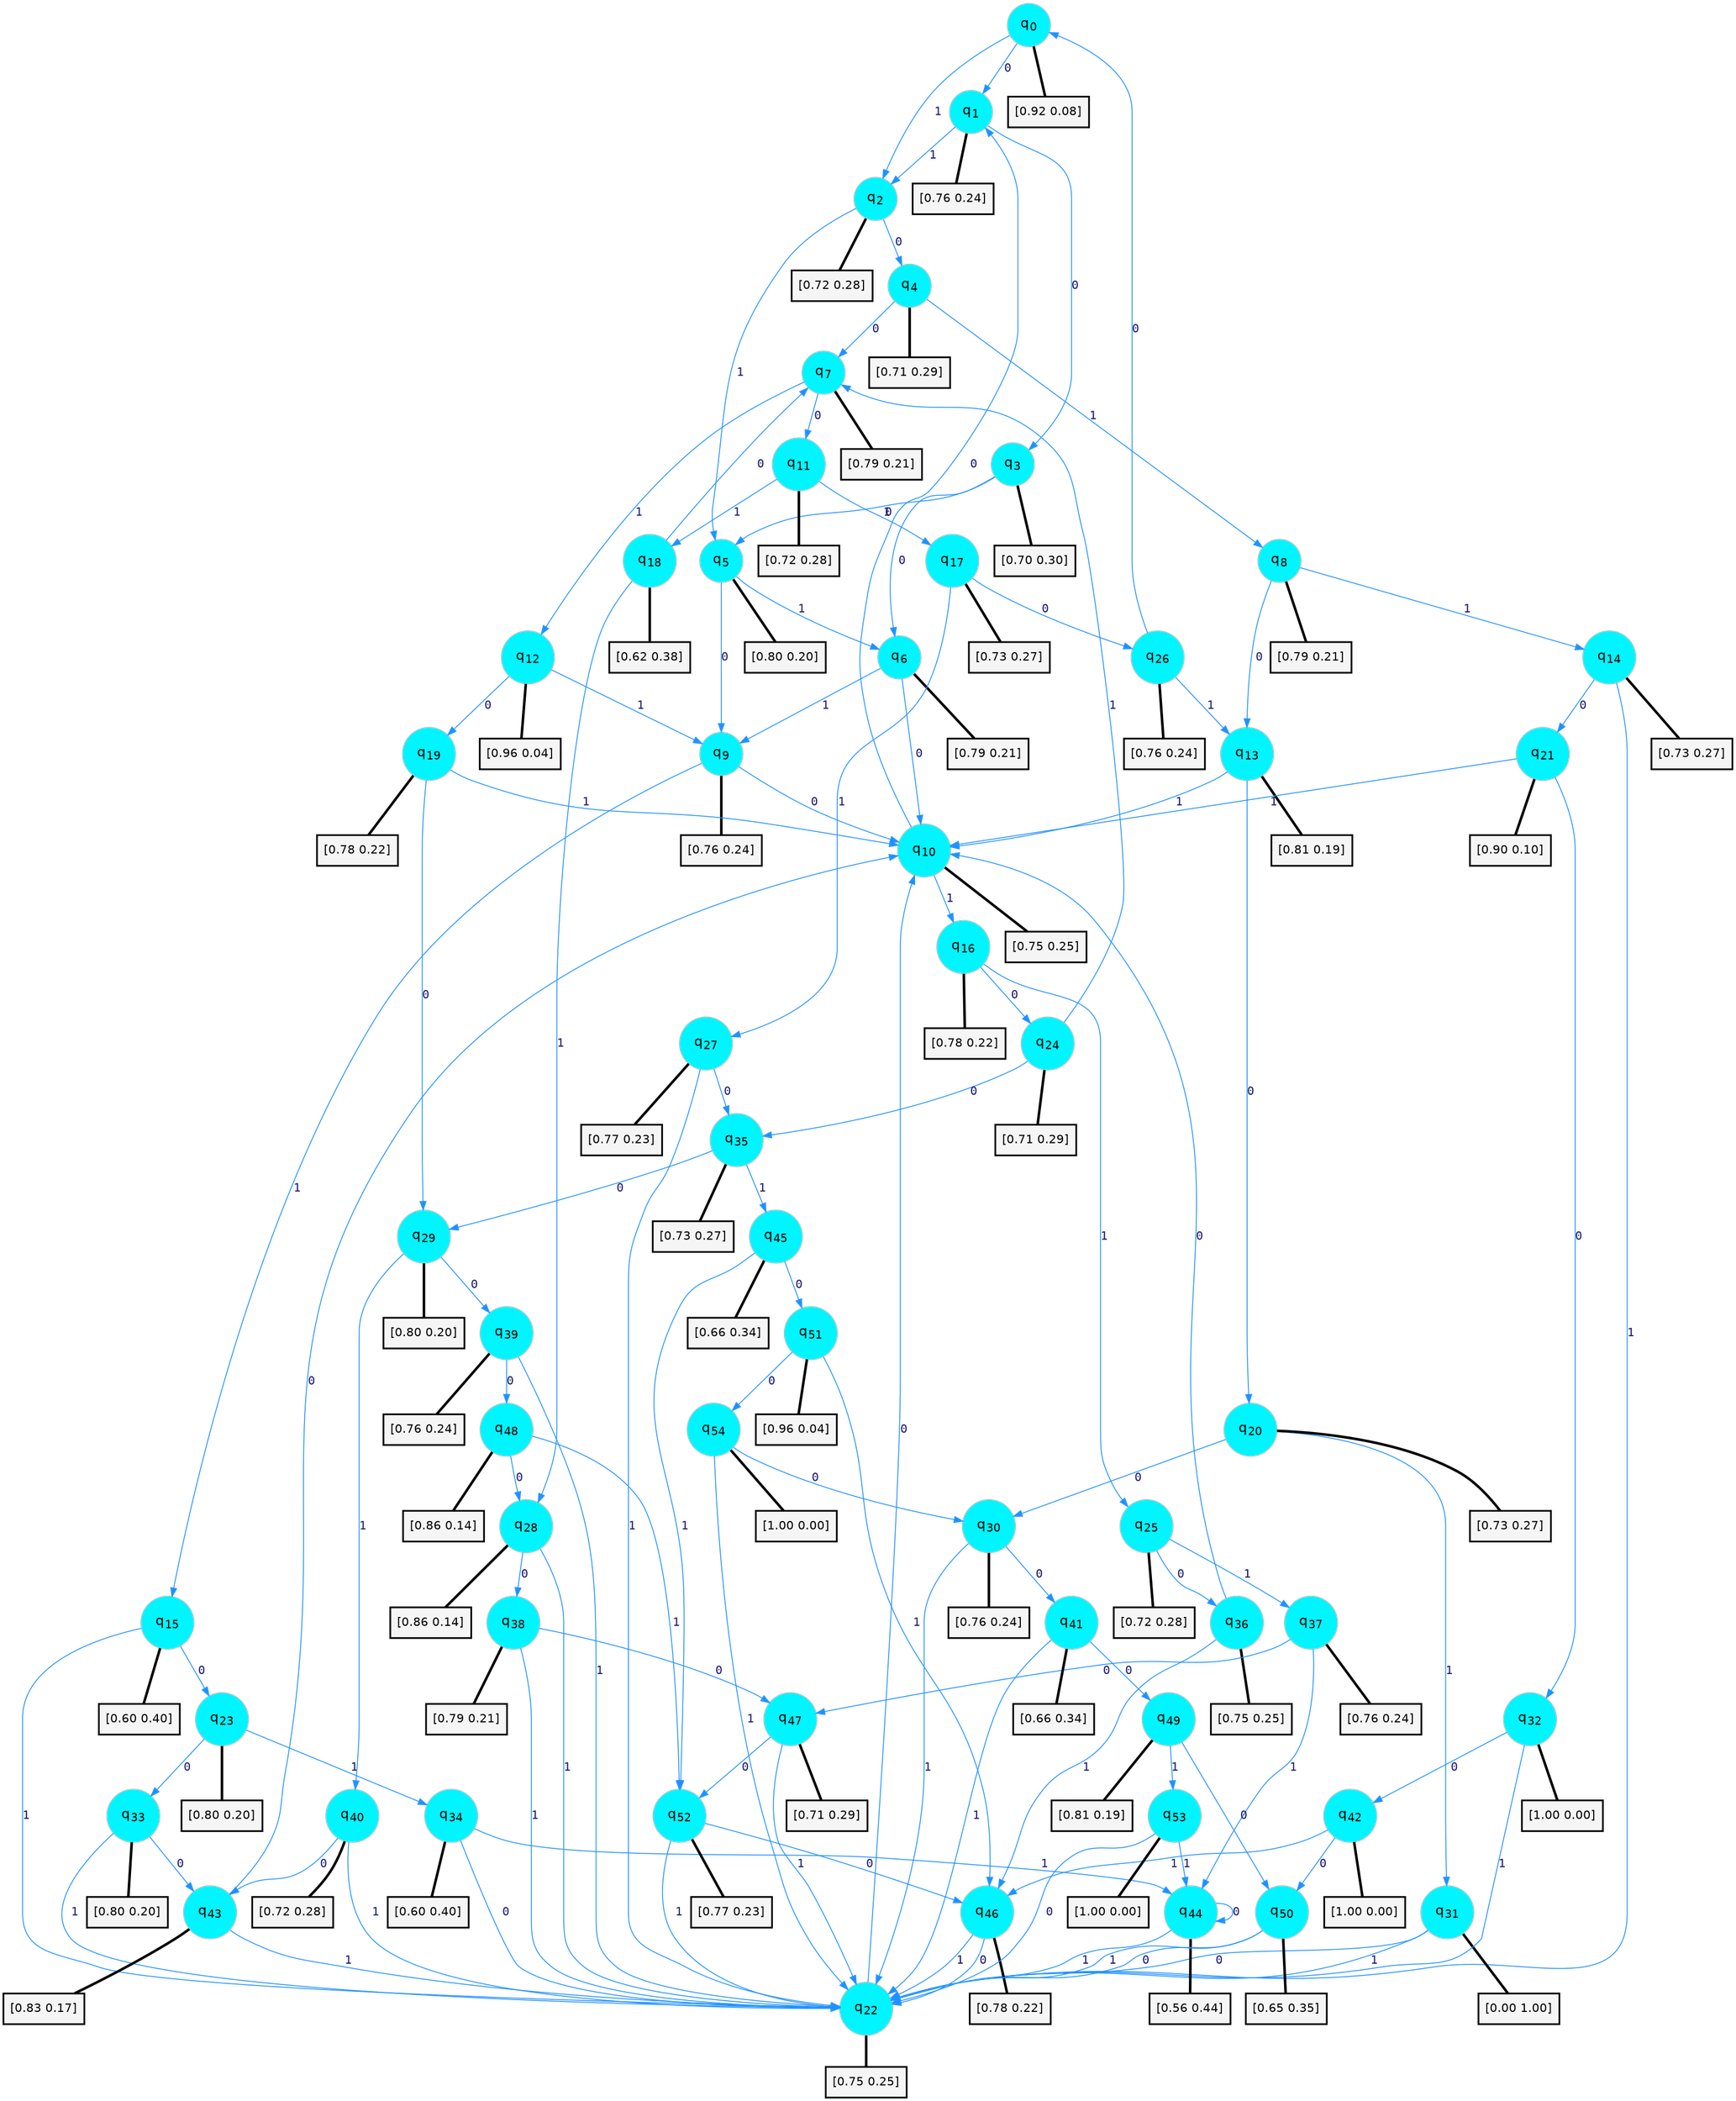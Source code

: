 digraph G {
graph [
bgcolor=transparent, dpi=300, rankdir=TD, size="40,25"];
node [
color=gray, fillcolor=turquoise1, fontcolor=black, fontname=Helvetica, fontsize=16, fontweight=bold, shape=circle, style=filled];
edge [
arrowsize=1, color=dodgerblue1, fontcolor=midnightblue, fontname=courier, fontweight=bold, penwidth=1, style=solid, weight=20];
0[label=<q<SUB>0</SUB>>];
1[label=<q<SUB>1</SUB>>];
2[label=<q<SUB>2</SUB>>];
3[label=<q<SUB>3</SUB>>];
4[label=<q<SUB>4</SUB>>];
5[label=<q<SUB>5</SUB>>];
6[label=<q<SUB>6</SUB>>];
7[label=<q<SUB>7</SUB>>];
8[label=<q<SUB>8</SUB>>];
9[label=<q<SUB>9</SUB>>];
10[label=<q<SUB>10</SUB>>];
11[label=<q<SUB>11</SUB>>];
12[label=<q<SUB>12</SUB>>];
13[label=<q<SUB>13</SUB>>];
14[label=<q<SUB>14</SUB>>];
15[label=<q<SUB>15</SUB>>];
16[label=<q<SUB>16</SUB>>];
17[label=<q<SUB>17</SUB>>];
18[label=<q<SUB>18</SUB>>];
19[label=<q<SUB>19</SUB>>];
20[label=<q<SUB>20</SUB>>];
21[label=<q<SUB>21</SUB>>];
22[label=<q<SUB>22</SUB>>];
23[label=<q<SUB>23</SUB>>];
24[label=<q<SUB>24</SUB>>];
25[label=<q<SUB>25</SUB>>];
26[label=<q<SUB>26</SUB>>];
27[label=<q<SUB>27</SUB>>];
28[label=<q<SUB>28</SUB>>];
29[label=<q<SUB>29</SUB>>];
30[label=<q<SUB>30</SUB>>];
31[label=<q<SUB>31</SUB>>];
32[label=<q<SUB>32</SUB>>];
33[label=<q<SUB>33</SUB>>];
34[label=<q<SUB>34</SUB>>];
35[label=<q<SUB>35</SUB>>];
36[label=<q<SUB>36</SUB>>];
37[label=<q<SUB>37</SUB>>];
38[label=<q<SUB>38</SUB>>];
39[label=<q<SUB>39</SUB>>];
40[label=<q<SUB>40</SUB>>];
41[label=<q<SUB>41</SUB>>];
42[label=<q<SUB>42</SUB>>];
43[label=<q<SUB>43</SUB>>];
44[label=<q<SUB>44</SUB>>];
45[label=<q<SUB>45</SUB>>];
46[label=<q<SUB>46</SUB>>];
47[label=<q<SUB>47</SUB>>];
48[label=<q<SUB>48</SUB>>];
49[label=<q<SUB>49</SUB>>];
50[label=<q<SUB>50</SUB>>];
51[label=<q<SUB>51</SUB>>];
52[label=<q<SUB>52</SUB>>];
53[label=<q<SUB>53</SUB>>];
54[label=<q<SUB>54</SUB>>];
55[label="[0.92 0.08]", shape=box,fontcolor=black, fontname=Helvetica, fontsize=14, penwidth=2, fillcolor=whitesmoke,color=black];
56[label="[0.76 0.24]", shape=box,fontcolor=black, fontname=Helvetica, fontsize=14, penwidth=2, fillcolor=whitesmoke,color=black];
57[label="[0.72 0.28]", shape=box,fontcolor=black, fontname=Helvetica, fontsize=14, penwidth=2, fillcolor=whitesmoke,color=black];
58[label="[0.70 0.30]", shape=box,fontcolor=black, fontname=Helvetica, fontsize=14, penwidth=2, fillcolor=whitesmoke,color=black];
59[label="[0.71 0.29]", shape=box,fontcolor=black, fontname=Helvetica, fontsize=14, penwidth=2, fillcolor=whitesmoke,color=black];
60[label="[0.80 0.20]", shape=box,fontcolor=black, fontname=Helvetica, fontsize=14, penwidth=2, fillcolor=whitesmoke,color=black];
61[label="[0.79 0.21]", shape=box,fontcolor=black, fontname=Helvetica, fontsize=14, penwidth=2, fillcolor=whitesmoke,color=black];
62[label="[0.79 0.21]", shape=box,fontcolor=black, fontname=Helvetica, fontsize=14, penwidth=2, fillcolor=whitesmoke,color=black];
63[label="[0.79 0.21]", shape=box,fontcolor=black, fontname=Helvetica, fontsize=14, penwidth=2, fillcolor=whitesmoke,color=black];
64[label="[0.76 0.24]", shape=box,fontcolor=black, fontname=Helvetica, fontsize=14, penwidth=2, fillcolor=whitesmoke,color=black];
65[label="[0.75 0.25]", shape=box,fontcolor=black, fontname=Helvetica, fontsize=14, penwidth=2, fillcolor=whitesmoke,color=black];
66[label="[0.72 0.28]", shape=box,fontcolor=black, fontname=Helvetica, fontsize=14, penwidth=2, fillcolor=whitesmoke,color=black];
67[label="[0.96 0.04]", shape=box,fontcolor=black, fontname=Helvetica, fontsize=14, penwidth=2, fillcolor=whitesmoke,color=black];
68[label="[0.81 0.19]", shape=box,fontcolor=black, fontname=Helvetica, fontsize=14, penwidth=2, fillcolor=whitesmoke,color=black];
69[label="[0.73 0.27]", shape=box,fontcolor=black, fontname=Helvetica, fontsize=14, penwidth=2, fillcolor=whitesmoke,color=black];
70[label="[0.60 0.40]", shape=box,fontcolor=black, fontname=Helvetica, fontsize=14, penwidth=2, fillcolor=whitesmoke,color=black];
71[label="[0.78 0.22]", shape=box,fontcolor=black, fontname=Helvetica, fontsize=14, penwidth=2, fillcolor=whitesmoke,color=black];
72[label="[0.73 0.27]", shape=box,fontcolor=black, fontname=Helvetica, fontsize=14, penwidth=2, fillcolor=whitesmoke,color=black];
73[label="[0.62 0.38]", shape=box,fontcolor=black, fontname=Helvetica, fontsize=14, penwidth=2, fillcolor=whitesmoke,color=black];
74[label="[0.78 0.22]", shape=box,fontcolor=black, fontname=Helvetica, fontsize=14, penwidth=2, fillcolor=whitesmoke,color=black];
75[label="[0.73 0.27]", shape=box,fontcolor=black, fontname=Helvetica, fontsize=14, penwidth=2, fillcolor=whitesmoke,color=black];
76[label="[0.90 0.10]", shape=box,fontcolor=black, fontname=Helvetica, fontsize=14, penwidth=2, fillcolor=whitesmoke,color=black];
77[label="[0.75 0.25]", shape=box,fontcolor=black, fontname=Helvetica, fontsize=14, penwidth=2, fillcolor=whitesmoke,color=black];
78[label="[0.80 0.20]", shape=box,fontcolor=black, fontname=Helvetica, fontsize=14, penwidth=2, fillcolor=whitesmoke,color=black];
79[label="[0.71 0.29]", shape=box,fontcolor=black, fontname=Helvetica, fontsize=14, penwidth=2, fillcolor=whitesmoke,color=black];
80[label="[0.72 0.28]", shape=box,fontcolor=black, fontname=Helvetica, fontsize=14, penwidth=2, fillcolor=whitesmoke,color=black];
81[label="[0.76 0.24]", shape=box,fontcolor=black, fontname=Helvetica, fontsize=14, penwidth=2, fillcolor=whitesmoke,color=black];
82[label="[0.77 0.23]", shape=box,fontcolor=black, fontname=Helvetica, fontsize=14, penwidth=2, fillcolor=whitesmoke,color=black];
83[label="[0.86 0.14]", shape=box,fontcolor=black, fontname=Helvetica, fontsize=14, penwidth=2, fillcolor=whitesmoke,color=black];
84[label="[0.80 0.20]", shape=box,fontcolor=black, fontname=Helvetica, fontsize=14, penwidth=2, fillcolor=whitesmoke,color=black];
85[label="[0.76 0.24]", shape=box,fontcolor=black, fontname=Helvetica, fontsize=14, penwidth=2, fillcolor=whitesmoke,color=black];
86[label="[0.00 1.00]", shape=box,fontcolor=black, fontname=Helvetica, fontsize=14, penwidth=2, fillcolor=whitesmoke,color=black];
87[label="[1.00 0.00]", shape=box,fontcolor=black, fontname=Helvetica, fontsize=14, penwidth=2, fillcolor=whitesmoke,color=black];
88[label="[0.80 0.20]", shape=box,fontcolor=black, fontname=Helvetica, fontsize=14, penwidth=2, fillcolor=whitesmoke,color=black];
89[label="[0.60 0.40]", shape=box,fontcolor=black, fontname=Helvetica, fontsize=14, penwidth=2, fillcolor=whitesmoke,color=black];
90[label="[0.73 0.27]", shape=box,fontcolor=black, fontname=Helvetica, fontsize=14, penwidth=2, fillcolor=whitesmoke,color=black];
91[label="[0.75 0.25]", shape=box,fontcolor=black, fontname=Helvetica, fontsize=14, penwidth=2, fillcolor=whitesmoke,color=black];
92[label="[0.76 0.24]", shape=box,fontcolor=black, fontname=Helvetica, fontsize=14, penwidth=2, fillcolor=whitesmoke,color=black];
93[label="[0.79 0.21]", shape=box,fontcolor=black, fontname=Helvetica, fontsize=14, penwidth=2, fillcolor=whitesmoke,color=black];
94[label="[0.76 0.24]", shape=box,fontcolor=black, fontname=Helvetica, fontsize=14, penwidth=2, fillcolor=whitesmoke,color=black];
95[label="[0.72 0.28]", shape=box,fontcolor=black, fontname=Helvetica, fontsize=14, penwidth=2, fillcolor=whitesmoke,color=black];
96[label="[0.66 0.34]", shape=box,fontcolor=black, fontname=Helvetica, fontsize=14, penwidth=2, fillcolor=whitesmoke,color=black];
97[label="[1.00 0.00]", shape=box,fontcolor=black, fontname=Helvetica, fontsize=14, penwidth=2, fillcolor=whitesmoke,color=black];
98[label="[0.83 0.17]", shape=box,fontcolor=black, fontname=Helvetica, fontsize=14, penwidth=2, fillcolor=whitesmoke,color=black];
99[label="[0.56 0.44]", shape=box,fontcolor=black, fontname=Helvetica, fontsize=14, penwidth=2, fillcolor=whitesmoke,color=black];
100[label="[0.66 0.34]", shape=box,fontcolor=black, fontname=Helvetica, fontsize=14, penwidth=2, fillcolor=whitesmoke,color=black];
101[label="[0.78 0.22]", shape=box,fontcolor=black, fontname=Helvetica, fontsize=14, penwidth=2, fillcolor=whitesmoke,color=black];
102[label="[0.71 0.29]", shape=box,fontcolor=black, fontname=Helvetica, fontsize=14, penwidth=2, fillcolor=whitesmoke,color=black];
103[label="[0.86 0.14]", shape=box,fontcolor=black, fontname=Helvetica, fontsize=14, penwidth=2, fillcolor=whitesmoke,color=black];
104[label="[0.81 0.19]", shape=box,fontcolor=black, fontname=Helvetica, fontsize=14, penwidth=2, fillcolor=whitesmoke,color=black];
105[label="[0.65 0.35]", shape=box,fontcolor=black, fontname=Helvetica, fontsize=14, penwidth=2, fillcolor=whitesmoke,color=black];
106[label="[0.96 0.04]", shape=box,fontcolor=black, fontname=Helvetica, fontsize=14, penwidth=2, fillcolor=whitesmoke,color=black];
107[label="[0.77 0.23]", shape=box,fontcolor=black, fontname=Helvetica, fontsize=14, penwidth=2, fillcolor=whitesmoke,color=black];
108[label="[1.00 0.00]", shape=box,fontcolor=black, fontname=Helvetica, fontsize=14, penwidth=2, fillcolor=whitesmoke,color=black];
109[label="[1.00 0.00]", shape=box,fontcolor=black, fontname=Helvetica, fontsize=14, penwidth=2, fillcolor=whitesmoke,color=black];
0->1 [label=0];
0->2 [label=1];
0->55 [arrowhead=none, penwidth=3,color=black];
1->3 [label=0];
1->2 [label=1];
1->56 [arrowhead=none, penwidth=3,color=black];
2->4 [label=0];
2->5 [label=1];
2->57 [arrowhead=none, penwidth=3,color=black];
3->6 [label=0];
3->5 [label=1];
3->58 [arrowhead=none, penwidth=3,color=black];
4->7 [label=0];
4->8 [label=1];
4->59 [arrowhead=none, penwidth=3,color=black];
5->9 [label=0];
5->6 [label=1];
5->60 [arrowhead=none, penwidth=3,color=black];
6->10 [label=0];
6->9 [label=1];
6->61 [arrowhead=none, penwidth=3,color=black];
7->11 [label=0];
7->12 [label=1];
7->62 [arrowhead=none, penwidth=3,color=black];
8->13 [label=0];
8->14 [label=1];
8->63 [arrowhead=none, penwidth=3,color=black];
9->10 [label=0];
9->15 [label=1];
9->64 [arrowhead=none, penwidth=3,color=black];
10->1 [label=0];
10->16 [label=1];
10->65 [arrowhead=none, penwidth=3,color=black];
11->17 [label=0];
11->18 [label=1];
11->66 [arrowhead=none, penwidth=3,color=black];
12->19 [label=0];
12->9 [label=1];
12->67 [arrowhead=none, penwidth=3,color=black];
13->20 [label=0];
13->10 [label=1];
13->68 [arrowhead=none, penwidth=3,color=black];
14->21 [label=0];
14->22 [label=1];
14->69 [arrowhead=none, penwidth=3,color=black];
15->23 [label=0];
15->22 [label=1];
15->70 [arrowhead=none, penwidth=3,color=black];
16->24 [label=0];
16->25 [label=1];
16->71 [arrowhead=none, penwidth=3,color=black];
17->26 [label=0];
17->27 [label=1];
17->72 [arrowhead=none, penwidth=3,color=black];
18->7 [label=0];
18->28 [label=1];
18->73 [arrowhead=none, penwidth=3,color=black];
19->29 [label=0];
19->10 [label=1];
19->74 [arrowhead=none, penwidth=3,color=black];
20->30 [label=0];
20->31 [label=1];
20->75 [arrowhead=none, penwidth=3,color=black];
21->32 [label=0];
21->10 [label=1];
21->76 [arrowhead=none, penwidth=3,color=black];
22->10 [label=0];
22->77 [arrowhead=none, penwidth=3,color=black];
23->33 [label=0];
23->34 [label=1];
23->78 [arrowhead=none, penwidth=3,color=black];
24->35 [label=0];
24->7 [label=1];
24->79 [arrowhead=none, penwidth=3,color=black];
25->36 [label=0];
25->37 [label=1];
25->80 [arrowhead=none, penwidth=3,color=black];
26->0 [label=0];
26->13 [label=1];
26->81 [arrowhead=none, penwidth=3,color=black];
27->35 [label=0];
27->22 [label=1];
27->82 [arrowhead=none, penwidth=3,color=black];
28->38 [label=0];
28->22 [label=1];
28->83 [arrowhead=none, penwidth=3,color=black];
29->39 [label=0];
29->40 [label=1];
29->84 [arrowhead=none, penwidth=3,color=black];
30->41 [label=0];
30->22 [label=1];
30->85 [arrowhead=none, penwidth=3,color=black];
31->22 [label=0];
31->22 [label=1];
31->86 [arrowhead=none, penwidth=3,color=black];
32->42 [label=0];
32->22 [label=1];
32->87 [arrowhead=none, penwidth=3,color=black];
33->43 [label=0];
33->22 [label=1];
33->88 [arrowhead=none, penwidth=3,color=black];
34->22 [label=0];
34->44 [label=1];
34->89 [arrowhead=none, penwidth=3,color=black];
35->29 [label=0];
35->45 [label=1];
35->90 [arrowhead=none, penwidth=3,color=black];
36->10 [label=0];
36->46 [label=1];
36->91 [arrowhead=none, penwidth=3,color=black];
37->47 [label=0];
37->44 [label=1];
37->92 [arrowhead=none, penwidth=3,color=black];
38->47 [label=0];
38->22 [label=1];
38->93 [arrowhead=none, penwidth=3,color=black];
39->48 [label=0];
39->22 [label=1];
39->94 [arrowhead=none, penwidth=3,color=black];
40->43 [label=0];
40->22 [label=1];
40->95 [arrowhead=none, penwidth=3,color=black];
41->49 [label=0];
41->22 [label=1];
41->96 [arrowhead=none, penwidth=3,color=black];
42->50 [label=0];
42->46 [label=1];
42->97 [arrowhead=none, penwidth=3,color=black];
43->10 [label=0];
43->22 [label=1];
43->98 [arrowhead=none, penwidth=3,color=black];
44->44 [label=0];
44->22 [label=1];
44->99 [arrowhead=none, penwidth=3,color=black];
45->51 [label=0];
45->52 [label=1];
45->100 [arrowhead=none, penwidth=3,color=black];
46->22 [label=0];
46->22 [label=1];
46->101 [arrowhead=none, penwidth=3,color=black];
47->52 [label=0];
47->22 [label=1];
47->102 [arrowhead=none, penwidth=3,color=black];
48->28 [label=0];
48->52 [label=1];
48->103 [arrowhead=none, penwidth=3,color=black];
49->50 [label=0];
49->53 [label=1];
49->104 [arrowhead=none, penwidth=3,color=black];
50->22 [label=0];
50->22 [label=1];
50->105 [arrowhead=none, penwidth=3,color=black];
51->54 [label=0];
51->46 [label=1];
51->106 [arrowhead=none, penwidth=3,color=black];
52->46 [label=0];
52->22 [label=1];
52->107 [arrowhead=none, penwidth=3,color=black];
53->22 [label=0];
53->44 [label=1];
53->108 [arrowhead=none, penwidth=3,color=black];
54->30 [label=0];
54->22 [label=1];
54->109 [arrowhead=none, penwidth=3,color=black];
}
